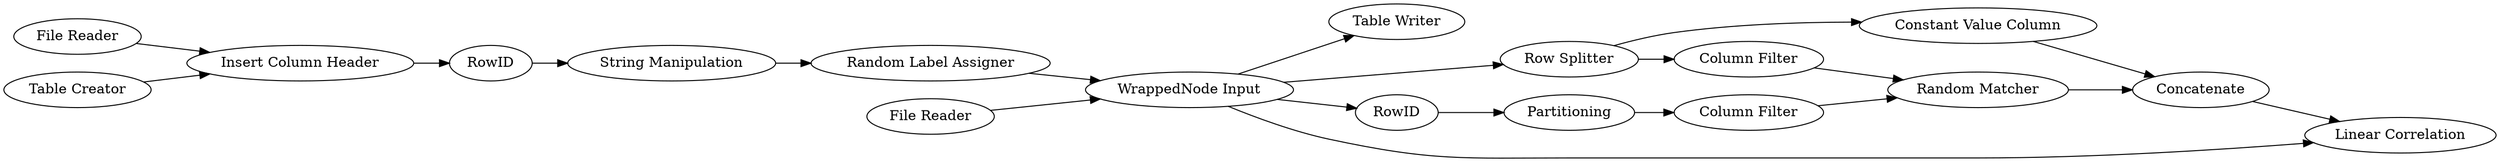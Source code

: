 digraph {
	1 [label="File Reader"]
	2 [label="Insert Column Header"]
	3 [label="Table Creator"]
	11 [label="File Reader"]
	18 [label="Table Writer"]
	19 [label="Random Label Assigner"]
	21 [label=RowID]
	22 [label="String Manipulation"]
	5 [label="Row Splitter"]
	12 [label=Partitioning]
	14 [label="Random Matcher"]
	15 [label="Column Filter"]
	17 [label=Concatenate]
	20 [label=RowID]
	25 [label="Column Filter"]
	26 [label="WrappedNode Input"]
	27 [label="WrappedNode Output"]
	30 [label="Constant Value Column"]
	27 [label="Linear Correlation"]
	5 -> 30
	5 -> 25
	12 -> 15
	14 -> 17
	15 -> 14
	17 -> 27
	20 -> 12
	25 -> 14
	26 -> 20
	26 -> 5
	30 -> 17
	1 -> 2
	2 -> 21
	3 -> 2
	11 -> 26
	19 -> 26
	21 -> 22
	22 -> 19
	26 -> 27
	26 -> 18
	rankdir=LR
}
